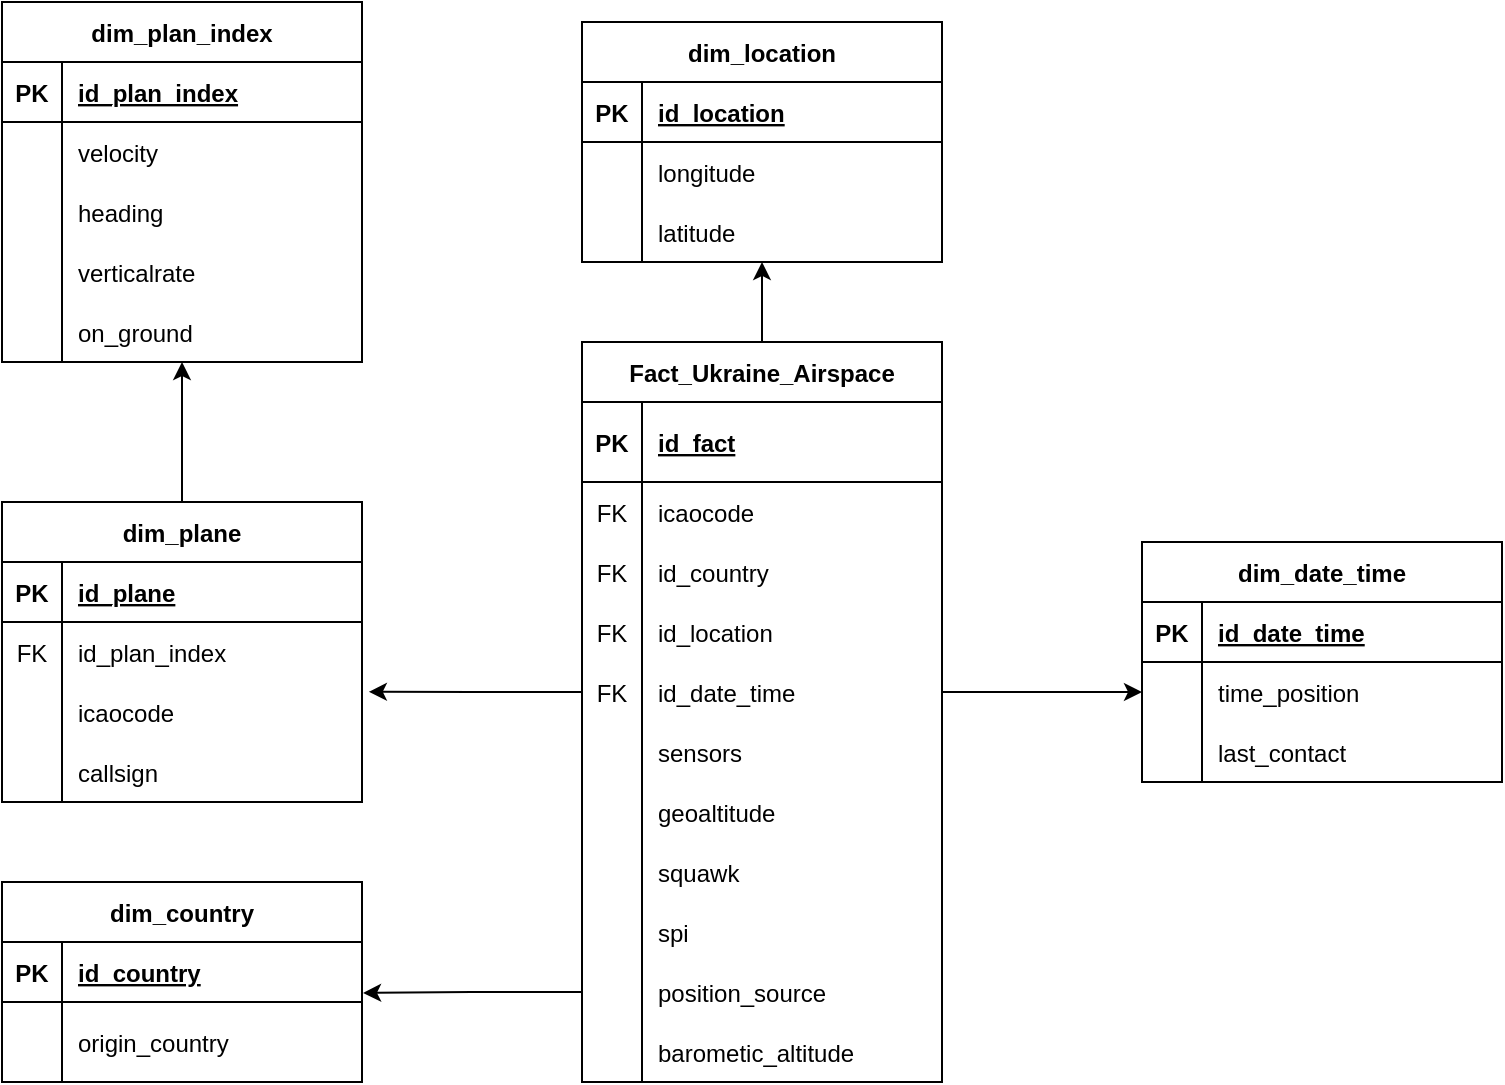 <mxfile version="18.0.0" type="google"><diagram id="o-n-_YGw9UTGnMSqzrki" name="Page-1"><mxGraphModel grid="1" page="1" gridSize="10" guides="1" tooltips="1" connect="1" arrows="1" fold="1" pageScale="1" pageWidth="827" pageHeight="1169" math="0" shadow="0"><root><mxCell id="0"/><mxCell id="1" parent="0"/><mxCell id="sLgvHFrkwe0DDYvUkBk4-252" style="edgeStyle=orthogonalEdgeStyle;rounded=0;orthogonalLoop=1;jettySize=auto;html=1;entryX=0.5;entryY=1;entryDx=0;entryDy=0;" edge="1" parent="1" source="sLgvHFrkwe0DDYvUkBk4-289" target="sLgvHFrkwe0DDYvUkBk4-193"><mxGeometry relative="1" as="geometry"><mxPoint x="570" y="250" as="sourcePoint"/></mxGeometry></mxCell><mxCell id="sLgvHFrkwe0DDYvUkBk4-384" style="edgeStyle=orthogonalEdgeStyle;rounded=0;orthogonalLoop=1;jettySize=auto;html=1;entryX=0.5;entryY=1;entryDx=0;entryDy=0;" edge="1" parent="1" source="sLgvHFrkwe0DDYvUkBk4-180" target="sLgvHFrkwe0DDYvUkBk4-336"><mxGeometry relative="1" as="geometry"/></mxCell><mxCell id="sLgvHFrkwe0DDYvUkBk4-180" value="dim_plane" style="shape=table;startSize=30;container=1;collapsible=1;childLayout=tableLayout;fixedRows=1;rowLines=0;fontStyle=1;align=center;resizeLast=1;" vertex="1" parent="1"><mxGeometry x="190" y="240" width="180" height="150" as="geometry"/></mxCell><mxCell id="sLgvHFrkwe0DDYvUkBk4-181" value="" style="shape=tableRow;horizontal=0;startSize=0;swimlaneHead=0;swimlaneBody=0;fillColor=none;collapsible=0;dropTarget=0;points=[[0,0.5],[1,0.5]];portConstraint=eastwest;top=0;left=0;right=0;bottom=1;" vertex="1" parent="sLgvHFrkwe0DDYvUkBk4-180"><mxGeometry y="30" width="180" height="30" as="geometry"/></mxCell><mxCell id="sLgvHFrkwe0DDYvUkBk4-182" value="PK" style="shape=partialRectangle;connectable=0;fillColor=none;top=0;left=0;bottom=0;right=0;fontStyle=1;overflow=hidden;" vertex="1" parent="sLgvHFrkwe0DDYvUkBk4-181"><mxGeometry width="30" height="30" as="geometry"><mxRectangle width="30" height="30" as="alternateBounds"/></mxGeometry></mxCell><mxCell id="sLgvHFrkwe0DDYvUkBk4-183" value="id_plane" style="shape=partialRectangle;connectable=0;fillColor=none;top=0;left=0;bottom=0;right=0;align=left;spacingLeft=6;fontStyle=5;overflow=hidden;" vertex="1" parent="sLgvHFrkwe0DDYvUkBk4-181"><mxGeometry x="30" width="150" height="30" as="geometry"><mxRectangle width="150" height="30" as="alternateBounds"/></mxGeometry></mxCell><mxCell id="sLgvHFrkwe0DDYvUkBk4-184" value="" style="shape=tableRow;horizontal=0;startSize=0;swimlaneHead=0;swimlaneBody=0;fillColor=none;collapsible=0;dropTarget=0;points=[[0,0.5],[1,0.5]];portConstraint=eastwest;top=0;left=0;right=0;bottom=0;" vertex="1" parent="sLgvHFrkwe0DDYvUkBk4-180"><mxGeometry y="60" width="180" height="30" as="geometry"/></mxCell><mxCell id="sLgvHFrkwe0DDYvUkBk4-185" value="FK" style="shape=partialRectangle;connectable=0;fillColor=none;top=0;left=0;bottom=0;right=0;editable=1;overflow=hidden;" vertex="1" parent="sLgvHFrkwe0DDYvUkBk4-184"><mxGeometry width="30" height="30" as="geometry"><mxRectangle width="30" height="30" as="alternateBounds"/></mxGeometry></mxCell><mxCell id="sLgvHFrkwe0DDYvUkBk4-186" value="id_plan_index" style="shape=partialRectangle;connectable=0;fillColor=none;top=0;left=0;bottom=0;right=0;align=left;spacingLeft=6;overflow=hidden;" vertex="1" parent="sLgvHFrkwe0DDYvUkBk4-184"><mxGeometry x="30" width="150" height="30" as="geometry"><mxRectangle width="150" height="30" as="alternateBounds"/></mxGeometry></mxCell><mxCell id="sLgvHFrkwe0DDYvUkBk4-350" value="" style="shape=tableRow;horizontal=0;startSize=0;swimlaneHead=0;swimlaneBody=0;fillColor=none;collapsible=0;dropTarget=0;points=[[0,0.5],[1,0.5]];portConstraint=eastwest;top=0;left=0;right=0;bottom=0;" vertex="1" parent="sLgvHFrkwe0DDYvUkBk4-180"><mxGeometry y="90" width="180" height="30" as="geometry"/></mxCell><mxCell id="sLgvHFrkwe0DDYvUkBk4-351" value="" style="shape=partialRectangle;connectable=0;fillColor=none;top=0;left=0;bottom=0;right=0;editable=1;overflow=hidden;" vertex="1" parent="sLgvHFrkwe0DDYvUkBk4-350"><mxGeometry width="30" height="30" as="geometry"><mxRectangle width="30" height="30" as="alternateBounds"/></mxGeometry></mxCell><mxCell id="sLgvHFrkwe0DDYvUkBk4-352" value="icaocode" style="shape=partialRectangle;connectable=0;fillColor=none;top=0;left=0;bottom=0;right=0;align=left;spacingLeft=6;overflow=hidden;" vertex="1" parent="sLgvHFrkwe0DDYvUkBk4-350"><mxGeometry x="30" width="150" height="30" as="geometry"><mxRectangle width="150" height="30" as="alternateBounds"/></mxGeometry></mxCell><mxCell id="sLgvHFrkwe0DDYvUkBk4-333" value="" style="shape=tableRow;horizontal=0;startSize=0;swimlaneHead=0;swimlaneBody=0;fillColor=none;collapsible=0;dropTarget=0;points=[[0,0.5],[1,0.5]];portConstraint=eastwest;top=0;left=0;right=0;bottom=0;" vertex="1" parent="sLgvHFrkwe0DDYvUkBk4-180"><mxGeometry y="120" width="180" height="30" as="geometry"/></mxCell><mxCell id="sLgvHFrkwe0DDYvUkBk4-334" value="" style="shape=partialRectangle;connectable=0;fillColor=none;top=0;left=0;bottom=0;right=0;editable=1;overflow=hidden;" vertex="1" parent="sLgvHFrkwe0DDYvUkBk4-333"><mxGeometry width="30" height="30" as="geometry"><mxRectangle width="30" height="30" as="alternateBounds"/></mxGeometry></mxCell><mxCell id="sLgvHFrkwe0DDYvUkBk4-335" value="callsign" style="shape=partialRectangle;connectable=0;fillColor=none;top=0;left=0;bottom=0;right=0;align=left;spacingLeft=6;overflow=hidden;" vertex="1" parent="sLgvHFrkwe0DDYvUkBk4-333"><mxGeometry x="30" width="150" height="30" as="geometry"><mxRectangle width="150" height="30" as="alternateBounds"/></mxGeometry></mxCell><mxCell id="sLgvHFrkwe0DDYvUkBk4-193" value="dim_location" style="shape=table;startSize=30;container=1;collapsible=1;childLayout=tableLayout;fixedRows=1;rowLines=0;fontStyle=1;align=center;resizeLast=1;" vertex="1" parent="1"><mxGeometry x="480" width="180" height="120" as="geometry"/></mxCell><mxCell id="sLgvHFrkwe0DDYvUkBk4-194" value="" style="shape=tableRow;horizontal=0;startSize=0;swimlaneHead=0;swimlaneBody=0;fillColor=none;collapsible=0;dropTarget=0;points=[[0,0.5],[1,0.5]];portConstraint=eastwest;top=0;left=0;right=0;bottom=1;" vertex="1" parent="sLgvHFrkwe0DDYvUkBk4-193"><mxGeometry y="30" width="180" height="30" as="geometry"/></mxCell><mxCell id="sLgvHFrkwe0DDYvUkBk4-195" value="PK" style="shape=partialRectangle;connectable=0;fillColor=none;top=0;left=0;bottom=0;right=0;fontStyle=1;overflow=hidden;" vertex="1" parent="sLgvHFrkwe0DDYvUkBk4-194"><mxGeometry width="30" height="30" as="geometry"><mxRectangle width="30" height="30" as="alternateBounds"/></mxGeometry></mxCell><mxCell id="sLgvHFrkwe0DDYvUkBk4-196" value="id_location" style="shape=partialRectangle;connectable=0;fillColor=none;top=0;left=0;bottom=0;right=0;align=left;spacingLeft=6;fontStyle=5;overflow=hidden;" vertex="1" parent="sLgvHFrkwe0DDYvUkBk4-194"><mxGeometry x="30" width="150" height="30" as="geometry"><mxRectangle width="150" height="30" as="alternateBounds"/></mxGeometry></mxCell><mxCell id="sLgvHFrkwe0DDYvUkBk4-197" value="" style="shape=tableRow;horizontal=0;startSize=0;swimlaneHead=0;swimlaneBody=0;fillColor=none;collapsible=0;dropTarget=0;points=[[0,0.5],[1,0.5]];portConstraint=eastwest;top=0;left=0;right=0;bottom=0;" vertex="1" parent="sLgvHFrkwe0DDYvUkBk4-193"><mxGeometry y="60" width="180" height="30" as="geometry"/></mxCell><mxCell id="sLgvHFrkwe0DDYvUkBk4-198" value="" style="shape=partialRectangle;connectable=0;fillColor=none;top=0;left=0;bottom=0;right=0;editable=1;overflow=hidden;" vertex="1" parent="sLgvHFrkwe0DDYvUkBk4-197"><mxGeometry width="30" height="30" as="geometry"><mxRectangle width="30" height="30" as="alternateBounds"/></mxGeometry></mxCell><mxCell id="sLgvHFrkwe0DDYvUkBk4-199" value="longitude" style="shape=partialRectangle;connectable=0;fillColor=none;top=0;left=0;bottom=0;right=0;align=left;spacingLeft=6;overflow=hidden;" vertex="1" parent="sLgvHFrkwe0DDYvUkBk4-197"><mxGeometry x="30" width="150" height="30" as="geometry"><mxRectangle width="150" height="30" as="alternateBounds"/></mxGeometry></mxCell><mxCell id="sLgvHFrkwe0DDYvUkBk4-200" value="" style="shape=tableRow;horizontal=0;startSize=0;swimlaneHead=0;swimlaneBody=0;fillColor=none;collapsible=0;dropTarget=0;points=[[0,0.5],[1,0.5]];portConstraint=eastwest;top=0;left=0;right=0;bottom=0;" vertex="1" parent="sLgvHFrkwe0DDYvUkBk4-193"><mxGeometry y="90" width="180" height="30" as="geometry"/></mxCell><mxCell id="sLgvHFrkwe0DDYvUkBk4-201" value="" style="shape=partialRectangle;connectable=0;fillColor=none;top=0;left=0;bottom=0;right=0;editable=1;overflow=hidden;" vertex="1" parent="sLgvHFrkwe0DDYvUkBk4-200"><mxGeometry width="30" height="30" as="geometry"><mxRectangle width="30" height="30" as="alternateBounds"/></mxGeometry></mxCell><mxCell id="sLgvHFrkwe0DDYvUkBk4-202" value="latitude" style="shape=partialRectangle;connectable=0;fillColor=none;top=0;left=0;bottom=0;right=0;align=left;spacingLeft=6;overflow=hidden;" vertex="1" parent="sLgvHFrkwe0DDYvUkBk4-200"><mxGeometry x="30" width="150" height="30" as="geometry"><mxRectangle width="150" height="30" as="alternateBounds"/></mxGeometry></mxCell><mxCell id="sLgvHFrkwe0DDYvUkBk4-206" value="dim_date_time" style="shape=table;startSize=30;container=1;collapsible=1;childLayout=tableLayout;fixedRows=1;rowLines=0;fontStyle=1;align=center;resizeLast=1;" vertex="1" parent="1"><mxGeometry x="760" y="260" width="180" height="120" as="geometry"/></mxCell><mxCell id="sLgvHFrkwe0DDYvUkBk4-207" value="" style="shape=tableRow;horizontal=0;startSize=0;swimlaneHead=0;swimlaneBody=0;fillColor=none;collapsible=0;dropTarget=0;points=[[0,0.5],[1,0.5]];portConstraint=eastwest;top=0;left=0;right=0;bottom=1;" vertex="1" parent="sLgvHFrkwe0DDYvUkBk4-206"><mxGeometry y="30" width="180" height="30" as="geometry"/></mxCell><mxCell id="sLgvHFrkwe0DDYvUkBk4-208" value="PK" style="shape=partialRectangle;connectable=0;fillColor=none;top=0;left=0;bottom=0;right=0;fontStyle=1;overflow=hidden;" vertex="1" parent="sLgvHFrkwe0DDYvUkBk4-207"><mxGeometry width="30" height="30" as="geometry"><mxRectangle width="30" height="30" as="alternateBounds"/></mxGeometry></mxCell><mxCell id="sLgvHFrkwe0DDYvUkBk4-209" value="id_date_time" style="shape=partialRectangle;connectable=0;fillColor=none;top=0;left=0;bottom=0;right=0;align=left;spacingLeft=6;fontStyle=5;overflow=hidden;" vertex="1" parent="sLgvHFrkwe0DDYvUkBk4-207"><mxGeometry x="30" width="150" height="30" as="geometry"><mxRectangle width="150" height="30" as="alternateBounds"/></mxGeometry></mxCell><mxCell id="sLgvHFrkwe0DDYvUkBk4-210" value="" style="shape=tableRow;horizontal=0;startSize=0;swimlaneHead=0;swimlaneBody=0;fillColor=none;collapsible=0;dropTarget=0;points=[[0,0.5],[1,0.5]];portConstraint=eastwest;top=0;left=0;right=0;bottom=0;" vertex="1" parent="sLgvHFrkwe0DDYvUkBk4-206"><mxGeometry y="60" width="180" height="30" as="geometry"/></mxCell><mxCell id="sLgvHFrkwe0DDYvUkBk4-211" value="" style="shape=partialRectangle;connectable=0;fillColor=none;top=0;left=0;bottom=0;right=0;editable=1;overflow=hidden;" vertex="1" parent="sLgvHFrkwe0DDYvUkBk4-210"><mxGeometry width="30" height="30" as="geometry"><mxRectangle width="30" height="30" as="alternateBounds"/></mxGeometry></mxCell><mxCell id="sLgvHFrkwe0DDYvUkBk4-212" value="time_position" style="shape=partialRectangle;connectable=0;fillColor=none;top=0;left=0;bottom=0;right=0;align=left;spacingLeft=6;overflow=hidden;" vertex="1" parent="sLgvHFrkwe0DDYvUkBk4-210"><mxGeometry x="30" width="150" height="30" as="geometry"><mxRectangle width="150" height="30" as="alternateBounds"/></mxGeometry></mxCell><mxCell id="sLgvHFrkwe0DDYvUkBk4-213" value="" style="shape=tableRow;horizontal=0;startSize=0;swimlaneHead=0;swimlaneBody=0;fillColor=none;collapsible=0;dropTarget=0;points=[[0,0.5],[1,0.5]];portConstraint=eastwest;top=0;left=0;right=0;bottom=0;" vertex="1" parent="sLgvHFrkwe0DDYvUkBk4-206"><mxGeometry y="90" width="180" height="30" as="geometry"/></mxCell><mxCell id="sLgvHFrkwe0DDYvUkBk4-214" value="" style="shape=partialRectangle;connectable=0;fillColor=none;top=0;left=0;bottom=0;right=0;editable=1;overflow=hidden;" vertex="1" parent="sLgvHFrkwe0DDYvUkBk4-213"><mxGeometry width="30" height="30" as="geometry"><mxRectangle width="30" height="30" as="alternateBounds"/></mxGeometry></mxCell><mxCell id="sLgvHFrkwe0DDYvUkBk4-215" value="last_contact" style="shape=partialRectangle;connectable=0;fillColor=none;top=0;left=0;bottom=0;right=0;align=left;spacingLeft=6;overflow=hidden;" vertex="1" parent="sLgvHFrkwe0DDYvUkBk4-213"><mxGeometry x="30" width="150" height="30" as="geometry"><mxRectangle width="150" height="30" as="alternateBounds"/></mxGeometry></mxCell><mxCell id="sLgvHFrkwe0DDYvUkBk4-219" value="dim_country" style="shape=table;startSize=30;container=1;collapsible=1;childLayout=tableLayout;fixedRows=1;rowLines=0;fontStyle=1;align=center;resizeLast=1;" vertex="1" parent="1"><mxGeometry x="190" y="430" width="180" height="100" as="geometry"/></mxCell><mxCell id="sLgvHFrkwe0DDYvUkBk4-220" value="" style="shape=tableRow;horizontal=0;startSize=0;swimlaneHead=0;swimlaneBody=0;fillColor=none;collapsible=0;dropTarget=0;points=[[0,0.5],[1,0.5]];portConstraint=eastwest;top=0;left=0;right=0;bottom=1;" vertex="1" parent="sLgvHFrkwe0DDYvUkBk4-219"><mxGeometry y="30" width="180" height="30" as="geometry"/></mxCell><mxCell id="sLgvHFrkwe0DDYvUkBk4-221" value="PK" style="shape=partialRectangle;connectable=0;fillColor=none;top=0;left=0;bottom=0;right=0;fontStyle=1;overflow=hidden;" vertex="1" parent="sLgvHFrkwe0DDYvUkBk4-220"><mxGeometry width="30" height="30" as="geometry"><mxRectangle width="30" height="30" as="alternateBounds"/></mxGeometry></mxCell><mxCell id="sLgvHFrkwe0DDYvUkBk4-222" value="id_country" style="shape=partialRectangle;connectable=0;fillColor=none;top=0;left=0;bottom=0;right=0;align=left;spacingLeft=6;fontStyle=5;overflow=hidden;" vertex="1" parent="sLgvHFrkwe0DDYvUkBk4-220"><mxGeometry x="30" width="150" height="30" as="geometry"><mxRectangle width="150" height="30" as="alternateBounds"/></mxGeometry></mxCell><mxCell id="sLgvHFrkwe0DDYvUkBk4-223" value="" style="shape=tableRow;horizontal=0;startSize=0;swimlaneHead=0;swimlaneBody=0;fillColor=none;collapsible=0;dropTarget=0;points=[[0,0.5],[1,0.5]];portConstraint=eastwest;top=0;left=0;right=0;bottom=0;" vertex="1" parent="sLgvHFrkwe0DDYvUkBk4-219"><mxGeometry y="60" width="180" height="40" as="geometry"/></mxCell><mxCell id="sLgvHFrkwe0DDYvUkBk4-224" value="" style="shape=partialRectangle;connectable=0;fillColor=none;top=0;left=0;bottom=0;right=0;editable=1;overflow=hidden;" vertex="1" parent="sLgvHFrkwe0DDYvUkBk4-223"><mxGeometry width="30" height="40" as="geometry"><mxRectangle width="30" height="40" as="alternateBounds"/></mxGeometry></mxCell><mxCell id="sLgvHFrkwe0DDYvUkBk4-225" value="origin_country" style="shape=partialRectangle;connectable=0;fillColor=none;top=0;left=0;bottom=0;right=0;align=left;spacingLeft=6;overflow=hidden;" vertex="1" parent="sLgvHFrkwe0DDYvUkBk4-223"><mxGeometry x="30" width="150" height="40" as="geometry"><mxRectangle width="150" height="40" as="alternateBounds"/></mxGeometry></mxCell><mxCell id="sLgvHFrkwe0DDYvUkBk4-289" value="Fact_Ukraine_Airspace" style="shape=table;startSize=30;container=1;collapsible=1;childLayout=tableLayout;fixedRows=1;rowLines=0;fontStyle=1;align=center;resizeLast=1;" vertex="1" parent="1"><mxGeometry x="480" y="160" width="180" height="370" as="geometry"/></mxCell><mxCell id="sLgvHFrkwe0DDYvUkBk4-290" value="" style="shape=tableRow;horizontal=0;startSize=0;swimlaneHead=0;swimlaneBody=0;fillColor=none;collapsible=0;dropTarget=0;points=[[0,0.5],[1,0.5]];portConstraint=eastwest;top=0;left=0;right=0;bottom=1;" vertex="1" parent="sLgvHFrkwe0DDYvUkBk4-289"><mxGeometry y="30" width="180" height="40" as="geometry"/></mxCell><mxCell id="sLgvHFrkwe0DDYvUkBk4-291" value="PK" style="shape=partialRectangle;connectable=0;fillColor=none;top=0;left=0;bottom=0;right=0;fontStyle=1;overflow=hidden;" vertex="1" parent="sLgvHFrkwe0DDYvUkBk4-290"><mxGeometry width="30" height="40" as="geometry"><mxRectangle width="30" height="40" as="alternateBounds"/></mxGeometry></mxCell><mxCell id="sLgvHFrkwe0DDYvUkBk4-292" value="id_fact" style="shape=partialRectangle;connectable=0;fillColor=none;top=0;left=0;bottom=0;right=0;align=left;spacingLeft=6;fontStyle=5;overflow=hidden;" vertex="1" parent="sLgvHFrkwe0DDYvUkBk4-290"><mxGeometry x="30" width="150" height="40" as="geometry"><mxRectangle width="150" height="40" as="alternateBounds"/></mxGeometry></mxCell><mxCell id="sLgvHFrkwe0DDYvUkBk4-293" value="" style="shape=tableRow;horizontal=0;startSize=0;swimlaneHead=0;swimlaneBody=0;fillColor=none;collapsible=0;dropTarget=0;points=[[0,0.5],[1,0.5]];portConstraint=eastwest;top=0;left=0;right=0;bottom=0;" vertex="1" parent="sLgvHFrkwe0DDYvUkBk4-289"><mxGeometry y="70" width="180" height="30" as="geometry"/></mxCell><mxCell id="sLgvHFrkwe0DDYvUkBk4-294" value="FK" style="shape=partialRectangle;connectable=0;fillColor=none;top=0;left=0;bottom=0;right=0;editable=1;overflow=hidden;" vertex="1" parent="sLgvHFrkwe0DDYvUkBk4-293"><mxGeometry width="30" height="30" as="geometry"><mxRectangle width="30" height="30" as="alternateBounds"/></mxGeometry></mxCell><mxCell id="sLgvHFrkwe0DDYvUkBk4-295" value="icaocode" style="shape=partialRectangle;connectable=0;fillColor=none;top=0;left=0;bottom=0;right=0;align=left;spacingLeft=6;overflow=hidden;" vertex="1" parent="sLgvHFrkwe0DDYvUkBk4-293"><mxGeometry x="30" width="150" height="30" as="geometry"><mxRectangle width="150" height="30" as="alternateBounds"/></mxGeometry></mxCell><mxCell id="sLgvHFrkwe0DDYvUkBk4-296" value="" style="shape=tableRow;horizontal=0;startSize=0;swimlaneHead=0;swimlaneBody=0;fillColor=none;collapsible=0;dropTarget=0;points=[[0,0.5],[1,0.5]];portConstraint=eastwest;top=0;left=0;right=0;bottom=0;" vertex="1" parent="sLgvHFrkwe0DDYvUkBk4-289"><mxGeometry y="100" width="180" height="30" as="geometry"/></mxCell><mxCell id="sLgvHFrkwe0DDYvUkBk4-297" value="FK" style="shape=partialRectangle;connectable=0;fillColor=none;top=0;left=0;bottom=0;right=0;editable=1;overflow=hidden;" vertex="1" parent="sLgvHFrkwe0DDYvUkBk4-296"><mxGeometry width="30" height="30" as="geometry"><mxRectangle width="30" height="30" as="alternateBounds"/></mxGeometry></mxCell><mxCell id="sLgvHFrkwe0DDYvUkBk4-298" value="id_country" style="shape=partialRectangle;connectable=0;fillColor=none;top=0;left=0;bottom=0;right=0;align=left;spacingLeft=6;overflow=hidden;" vertex="1" parent="sLgvHFrkwe0DDYvUkBk4-296"><mxGeometry x="30" width="150" height="30" as="geometry"><mxRectangle width="150" height="30" as="alternateBounds"/></mxGeometry></mxCell><mxCell id="sLgvHFrkwe0DDYvUkBk4-299" value="" style="shape=tableRow;horizontal=0;startSize=0;swimlaneHead=0;swimlaneBody=0;fillColor=none;collapsible=0;dropTarget=0;points=[[0,0.5],[1,0.5]];portConstraint=eastwest;top=0;left=0;right=0;bottom=0;" vertex="1" parent="sLgvHFrkwe0DDYvUkBk4-289"><mxGeometry y="130" width="180" height="30" as="geometry"/></mxCell><mxCell id="sLgvHFrkwe0DDYvUkBk4-300" value="FK" style="shape=partialRectangle;connectable=0;fillColor=none;top=0;left=0;bottom=0;right=0;editable=1;overflow=hidden;" vertex="1" parent="sLgvHFrkwe0DDYvUkBk4-299"><mxGeometry width="30" height="30" as="geometry"><mxRectangle width="30" height="30" as="alternateBounds"/></mxGeometry></mxCell><mxCell id="sLgvHFrkwe0DDYvUkBk4-301" value="id_location" style="shape=partialRectangle;connectable=0;fillColor=none;top=0;left=0;bottom=0;right=0;align=left;spacingLeft=6;overflow=hidden;" vertex="1" parent="sLgvHFrkwe0DDYvUkBk4-299"><mxGeometry x="30" width="150" height="30" as="geometry"><mxRectangle width="150" height="30" as="alternateBounds"/></mxGeometry></mxCell><mxCell id="sLgvHFrkwe0DDYvUkBk4-320" value="" style="shape=tableRow;horizontal=0;startSize=0;swimlaneHead=0;swimlaneBody=0;fillColor=none;collapsible=0;dropTarget=0;points=[[0,0.5],[1,0.5]];portConstraint=eastwest;top=0;left=0;right=0;bottom=0;" vertex="1" parent="sLgvHFrkwe0DDYvUkBk4-289"><mxGeometry y="160" width="180" height="30" as="geometry"/></mxCell><mxCell id="sLgvHFrkwe0DDYvUkBk4-321" value="FK" style="shape=partialRectangle;connectable=0;fillColor=none;top=0;left=0;bottom=0;right=0;editable=1;overflow=hidden;" vertex="1" parent="sLgvHFrkwe0DDYvUkBk4-320"><mxGeometry width="30" height="30" as="geometry"><mxRectangle width="30" height="30" as="alternateBounds"/></mxGeometry></mxCell><mxCell id="sLgvHFrkwe0DDYvUkBk4-322" value="id_date_time" style="shape=partialRectangle;connectable=0;fillColor=none;top=0;left=0;bottom=0;right=0;align=left;spacingLeft=6;overflow=hidden;" vertex="1" parent="sLgvHFrkwe0DDYvUkBk4-320"><mxGeometry x="30" width="150" height="30" as="geometry"><mxRectangle width="150" height="30" as="alternateBounds"/></mxGeometry></mxCell><mxCell id="sLgvHFrkwe0DDYvUkBk4-365" value="" style="shape=tableRow;horizontal=0;startSize=0;swimlaneHead=0;swimlaneBody=0;fillColor=none;collapsible=0;dropTarget=0;points=[[0,0.5],[1,0.5]];portConstraint=eastwest;top=0;left=0;right=0;bottom=0;" vertex="1" parent="sLgvHFrkwe0DDYvUkBk4-289"><mxGeometry y="190" width="180" height="30" as="geometry"/></mxCell><mxCell id="sLgvHFrkwe0DDYvUkBk4-366" value="" style="shape=partialRectangle;connectable=0;fillColor=none;top=0;left=0;bottom=0;right=0;editable=1;overflow=hidden;" vertex="1" parent="sLgvHFrkwe0DDYvUkBk4-365"><mxGeometry width="30" height="30" as="geometry"><mxRectangle width="30" height="30" as="alternateBounds"/></mxGeometry></mxCell><mxCell id="sLgvHFrkwe0DDYvUkBk4-367" value="sensors" style="shape=partialRectangle;connectable=0;fillColor=none;top=0;left=0;bottom=0;right=0;align=left;spacingLeft=6;overflow=hidden;" vertex="1" parent="sLgvHFrkwe0DDYvUkBk4-365"><mxGeometry x="30" width="150" height="30" as="geometry"><mxRectangle width="150" height="30" as="alternateBounds"/></mxGeometry></mxCell><mxCell id="sLgvHFrkwe0DDYvUkBk4-368" value="" style="shape=tableRow;horizontal=0;startSize=0;swimlaneHead=0;swimlaneBody=0;fillColor=none;collapsible=0;dropTarget=0;points=[[0,0.5],[1,0.5]];portConstraint=eastwest;top=0;left=0;right=0;bottom=0;" vertex="1" parent="sLgvHFrkwe0DDYvUkBk4-289"><mxGeometry y="220" width="180" height="30" as="geometry"/></mxCell><mxCell id="sLgvHFrkwe0DDYvUkBk4-369" value="" style="shape=partialRectangle;connectable=0;fillColor=none;top=0;left=0;bottom=0;right=0;editable=1;overflow=hidden;" vertex="1" parent="sLgvHFrkwe0DDYvUkBk4-368"><mxGeometry width="30" height="30" as="geometry"><mxRectangle width="30" height="30" as="alternateBounds"/></mxGeometry></mxCell><mxCell id="sLgvHFrkwe0DDYvUkBk4-370" value="geoaltitude" style="shape=partialRectangle;connectable=0;fillColor=none;top=0;left=0;bottom=0;right=0;align=left;spacingLeft=6;overflow=hidden;" vertex="1" parent="sLgvHFrkwe0DDYvUkBk4-368"><mxGeometry x="30" width="150" height="30" as="geometry"><mxRectangle width="150" height="30" as="alternateBounds"/></mxGeometry></mxCell><mxCell id="sLgvHFrkwe0DDYvUkBk4-371" value="" style="shape=tableRow;horizontal=0;startSize=0;swimlaneHead=0;swimlaneBody=0;fillColor=none;collapsible=0;dropTarget=0;points=[[0,0.5],[1,0.5]];portConstraint=eastwest;top=0;left=0;right=0;bottom=0;" vertex="1" parent="sLgvHFrkwe0DDYvUkBk4-289"><mxGeometry y="250" width="180" height="30" as="geometry"/></mxCell><mxCell id="sLgvHFrkwe0DDYvUkBk4-372" value="" style="shape=partialRectangle;connectable=0;fillColor=none;top=0;left=0;bottom=0;right=0;editable=1;overflow=hidden;" vertex="1" parent="sLgvHFrkwe0DDYvUkBk4-371"><mxGeometry width="30" height="30" as="geometry"><mxRectangle width="30" height="30" as="alternateBounds"/></mxGeometry></mxCell><mxCell id="sLgvHFrkwe0DDYvUkBk4-373" value="squawk" style="shape=partialRectangle;connectable=0;fillColor=none;top=0;left=0;bottom=0;right=0;align=left;spacingLeft=6;overflow=hidden;" vertex="1" parent="sLgvHFrkwe0DDYvUkBk4-371"><mxGeometry x="30" width="150" height="30" as="geometry"><mxRectangle width="150" height="30" as="alternateBounds"/></mxGeometry></mxCell><mxCell id="sLgvHFrkwe0DDYvUkBk4-374" value="" style="shape=tableRow;horizontal=0;startSize=0;swimlaneHead=0;swimlaneBody=0;fillColor=none;collapsible=0;dropTarget=0;points=[[0,0.5],[1,0.5]];portConstraint=eastwest;top=0;left=0;right=0;bottom=0;" vertex="1" parent="sLgvHFrkwe0DDYvUkBk4-289"><mxGeometry y="280" width="180" height="30" as="geometry"/></mxCell><mxCell id="sLgvHFrkwe0DDYvUkBk4-375" value="" style="shape=partialRectangle;connectable=0;fillColor=none;top=0;left=0;bottom=0;right=0;editable=1;overflow=hidden;" vertex="1" parent="sLgvHFrkwe0DDYvUkBk4-374"><mxGeometry width="30" height="30" as="geometry"><mxRectangle width="30" height="30" as="alternateBounds"/></mxGeometry></mxCell><mxCell id="sLgvHFrkwe0DDYvUkBk4-376" value="spi" style="shape=partialRectangle;connectable=0;fillColor=none;top=0;left=0;bottom=0;right=0;align=left;spacingLeft=6;overflow=hidden;" vertex="1" parent="sLgvHFrkwe0DDYvUkBk4-374"><mxGeometry x="30" width="150" height="30" as="geometry"><mxRectangle width="150" height="30" as="alternateBounds"/></mxGeometry></mxCell><mxCell id="sLgvHFrkwe0DDYvUkBk4-377" value="" style="shape=tableRow;horizontal=0;startSize=0;swimlaneHead=0;swimlaneBody=0;fillColor=none;collapsible=0;dropTarget=0;points=[[0,0.5],[1,0.5]];portConstraint=eastwest;top=0;left=0;right=0;bottom=0;" vertex="1" parent="sLgvHFrkwe0DDYvUkBk4-289"><mxGeometry y="310" width="180" height="30" as="geometry"/></mxCell><mxCell id="sLgvHFrkwe0DDYvUkBk4-378" value="" style="shape=partialRectangle;connectable=0;fillColor=none;top=0;left=0;bottom=0;right=0;editable=1;overflow=hidden;" vertex="1" parent="sLgvHFrkwe0DDYvUkBk4-377"><mxGeometry width="30" height="30" as="geometry"><mxRectangle width="30" height="30" as="alternateBounds"/></mxGeometry></mxCell><mxCell id="sLgvHFrkwe0DDYvUkBk4-379" value="position_source" style="shape=partialRectangle;connectable=0;fillColor=none;top=0;left=0;bottom=0;right=0;align=left;spacingLeft=6;overflow=hidden;" vertex="1" parent="sLgvHFrkwe0DDYvUkBk4-377"><mxGeometry x="30" width="150" height="30" as="geometry"><mxRectangle width="150" height="30" as="alternateBounds"/></mxGeometry></mxCell><mxCell id="sLgvHFrkwe0DDYvUkBk4-389" value="" style="shape=tableRow;horizontal=0;startSize=0;swimlaneHead=0;swimlaneBody=0;fillColor=none;collapsible=0;dropTarget=0;points=[[0,0.5],[1,0.5]];portConstraint=eastwest;top=0;left=0;right=0;bottom=0;" vertex="1" parent="sLgvHFrkwe0DDYvUkBk4-289"><mxGeometry y="340" width="180" height="30" as="geometry"/></mxCell><mxCell id="sLgvHFrkwe0DDYvUkBk4-390" value="" style="shape=partialRectangle;connectable=0;fillColor=none;top=0;left=0;bottom=0;right=0;editable=1;overflow=hidden;" vertex="1" parent="sLgvHFrkwe0DDYvUkBk4-389"><mxGeometry width="30" height="30" as="geometry"><mxRectangle width="30" height="30" as="alternateBounds"/></mxGeometry></mxCell><mxCell id="sLgvHFrkwe0DDYvUkBk4-391" value="barometic_altitude" style="shape=partialRectangle;connectable=0;fillColor=none;top=0;left=0;bottom=0;right=0;align=left;spacingLeft=6;overflow=hidden;" vertex="1" parent="sLgvHFrkwe0DDYvUkBk4-389"><mxGeometry x="30" width="150" height="30" as="geometry"><mxRectangle width="150" height="30" as="alternateBounds"/></mxGeometry></mxCell><mxCell id="sLgvHFrkwe0DDYvUkBk4-336" value="dim_plan_index" style="shape=table;startSize=30;container=1;collapsible=1;childLayout=tableLayout;fixedRows=1;rowLines=0;fontStyle=1;align=center;resizeLast=1;" vertex="1" parent="1"><mxGeometry x="190" y="-10" width="180" height="180" as="geometry"/></mxCell><mxCell id="sLgvHFrkwe0DDYvUkBk4-337" value="" style="shape=tableRow;horizontal=0;startSize=0;swimlaneHead=0;swimlaneBody=0;fillColor=none;collapsible=0;dropTarget=0;points=[[0,0.5],[1,0.5]];portConstraint=eastwest;top=0;left=0;right=0;bottom=1;" vertex="1" parent="sLgvHFrkwe0DDYvUkBk4-336"><mxGeometry y="30" width="180" height="30" as="geometry"/></mxCell><mxCell id="sLgvHFrkwe0DDYvUkBk4-338" value="PK" style="shape=partialRectangle;connectable=0;fillColor=none;top=0;left=0;bottom=0;right=0;fontStyle=1;overflow=hidden;" vertex="1" parent="sLgvHFrkwe0DDYvUkBk4-337"><mxGeometry width="30" height="30" as="geometry"><mxRectangle width="30" height="30" as="alternateBounds"/></mxGeometry></mxCell><mxCell id="sLgvHFrkwe0DDYvUkBk4-339" value="id_plan_index" style="shape=partialRectangle;connectable=0;fillColor=none;top=0;left=0;bottom=0;right=0;align=left;spacingLeft=6;fontStyle=5;overflow=hidden;" vertex="1" parent="sLgvHFrkwe0DDYvUkBk4-337"><mxGeometry x="30" width="150" height="30" as="geometry"><mxRectangle width="150" height="30" as="alternateBounds"/></mxGeometry></mxCell><mxCell id="sLgvHFrkwe0DDYvUkBk4-340" value="" style="shape=tableRow;horizontal=0;startSize=0;swimlaneHead=0;swimlaneBody=0;fillColor=none;collapsible=0;dropTarget=0;points=[[0,0.5],[1,0.5]];portConstraint=eastwest;top=0;left=0;right=0;bottom=0;" vertex="1" parent="sLgvHFrkwe0DDYvUkBk4-336"><mxGeometry y="60" width="180" height="30" as="geometry"/></mxCell><mxCell id="sLgvHFrkwe0DDYvUkBk4-341" value="" style="shape=partialRectangle;connectable=0;fillColor=none;top=0;left=0;bottom=0;right=0;editable=1;overflow=hidden;" vertex="1" parent="sLgvHFrkwe0DDYvUkBk4-340"><mxGeometry width="30" height="30" as="geometry"><mxRectangle width="30" height="30" as="alternateBounds"/></mxGeometry></mxCell><mxCell id="sLgvHFrkwe0DDYvUkBk4-342" value="velocity" style="shape=partialRectangle;connectable=0;fillColor=none;top=0;left=0;bottom=0;right=0;align=left;spacingLeft=6;overflow=hidden;" vertex="1" parent="sLgvHFrkwe0DDYvUkBk4-340"><mxGeometry x="30" width="150" height="30" as="geometry"><mxRectangle width="150" height="30" as="alternateBounds"/></mxGeometry></mxCell><mxCell id="sLgvHFrkwe0DDYvUkBk4-343" value="" style="shape=tableRow;horizontal=0;startSize=0;swimlaneHead=0;swimlaneBody=0;fillColor=none;collapsible=0;dropTarget=0;points=[[0,0.5],[1,0.5]];portConstraint=eastwest;top=0;left=0;right=0;bottom=0;" vertex="1" parent="sLgvHFrkwe0DDYvUkBk4-336"><mxGeometry y="90" width="180" height="30" as="geometry"/></mxCell><mxCell id="sLgvHFrkwe0DDYvUkBk4-344" value="" style="shape=partialRectangle;connectable=0;fillColor=none;top=0;left=0;bottom=0;right=0;editable=1;overflow=hidden;" vertex="1" parent="sLgvHFrkwe0DDYvUkBk4-343"><mxGeometry width="30" height="30" as="geometry"><mxRectangle width="30" height="30" as="alternateBounds"/></mxGeometry></mxCell><mxCell id="sLgvHFrkwe0DDYvUkBk4-345" value="heading" style="shape=partialRectangle;connectable=0;fillColor=none;top=0;left=0;bottom=0;right=0;align=left;spacingLeft=6;overflow=hidden;" vertex="1" parent="sLgvHFrkwe0DDYvUkBk4-343"><mxGeometry x="30" width="150" height="30" as="geometry"><mxRectangle width="150" height="30" as="alternateBounds"/></mxGeometry></mxCell><mxCell id="sLgvHFrkwe0DDYvUkBk4-346" value="" style="shape=tableRow;horizontal=0;startSize=0;swimlaneHead=0;swimlaneBody=0;fillColor=none;collapsible=0;dropTarget=0;points=[[0,0.5],[1,0.5]];portConstraint=eastwest;top=0;left=0;right=0;bottom=0;" vertex="1" parent="sLgvHFrkwe0DDYvUkBk4-336"><mxGeometry y="120" width="180" height="30" as="geometry"/></mxCell><mxCell id="sLgvHFrkwe0DDYvUkBk4-347" value="" style="shape=partialRectangle;connectable=0;fillColor=none;top=0;left=0;bottom=0;right=0;editable=1;overflow=hidden;" vertex="1" parent="sLgvHFrkwe0DDYvUkBk4-346"><mxGeometry width="30" height="30" as="geometry"><mxRectangle width="30" height="30" as="alternateBounds"/></mxGeometry></mxCell><mxCell id="sLgvHFrkwe0DDYvUkBk4-348" value="verticalrate" style="shape=partialRectangle;connectable=0;fillColor=none;top=0;left=0;bottom=0;right=0;align=left;spacingLeft=6;overflow=hidden;" vertex="1" parent="sLgvHFrkwe0DDYvUkBk4-346"><mxGeometry x="30" width="150" height="30" as="geometry"><mxRectangle width="150" height="30" as="alternateBounds"/></mxGeometry></mxCell><mxCell id="xuTJUBVTTUV7UFZKx4FR-23" value="" style="shape=tableRow;horizontal=0;startSize=0;swimlaneHead=0;swimlaneBody=0;fillColor=none;collapsible=0;dropTarget=0;points=[[0,0.5],[1,0.5]];portConstraint=eastwest;top=0;left=0;right=0;bottom=0;" vertex="1" parent="sLgvHFrkwe0DDYvUkBk4-336"><mxGeometry y="150" width="180" height="30" as="geometry"/></mxCell><mxCell id="xuTJUBVTTUV7UFZKx4FR-24" value="" style="shape=partialRectangle;connectable=0;fillColor=none;top=0;left=0;bottom=0;right=0;editable=1;overflow=hidden;" vertex="1" parent="xuTJUBVTTUV7UFZKx4FR-23"><mxGeometry width="30" height="30" as="geometry"><mxRectangle width="30" height="30" as="alternateBounds"/></mxGeometry></mxCell><mxCell id="xuTJUBVTTUV7UFZKx4FR-25" value="on_ground" style="shape=partialRectangle;connectable=0;fillColor=none;top=0;left=0;bottom=0;right=0;align=left;spacingLeft=6;overflow=hidden;" vertex="1" parent="xuTJUBVTTUV7UFZKx4FR-23"><mxGeometry x="30" width="150" height="30" as="geometry"><mxRectangle width="150" height="30" as="alternateBounds"/></mxGeometry></mxCell><mxCell id="sLgvHFrkwe0DDYvUkBk4-360" style="edgeStyle=orthogonalEdgeStyle;rounded=0;orthogonalLoop=1;jettySize=auto;html=1;entryX=0;entryY=0.5;entryDx=0;entryDy=0;" edge="1" parent="1" source="sLgvHFrkwe0DDYvUkBk4-320" target="sLgvHFrkwe0DDYvUkBk4-210"><mxGeometry relative="1" as="geometry"/></mxCell><mxCell id="xuTJUBVTTUV7UFZKx4FR-29" style="edgeStyle=orthogonalEdgeStyle;rounded=0;orthogonalLoop=1;jettySize=auto;html=1;entryX=1.019;entryY=0.163;entryDx=0;entryDy=0;entryPerimeter=0;" edge="1" parent="1" source="sLgvHFrkwe0DDYvUkBk4-320" target="sLgvHFrkwe0DDYvUkBk4-350"><mxGeometry relative="1" as="geometry"/></mxCell><mxCell id="xuTJUBVTTUV7UFZKx4FR-30" style="edgeStyle=orthogonalEdgeStyle;rounded=0;orthogonalLoop=1;jettySize=auto;html=1;entryX=1.003;entryY=-0.113;entryDx=0;entryDy=0;entryPerimeter=0;" edge="1" parent="1" source="sLgvHFrkwe0DDYvUkBk4-377" target="sLgvHFrkwe0DDYvUkBk4-223"><mxGeometry relative="1" as="geometry"/></mxCell></root></mxGraphModel></diagram></mxfile>